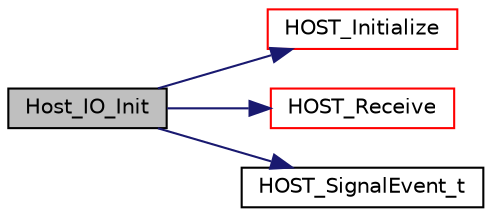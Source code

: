 digraph "Host_IO_Init"
{
  edge [fontname="Helvetica",fontsize="10",labelfontname="Helvetica",labelfontsize="10"];
  node [fontname="Helvetica",fontsize="10",shape=record];
  rankdir="LR";
  Node7 [label="Host_IO_Init",height=0.2,width=0.4,color="black", fillcolor="grey75", style="filled", fontcolor="black"];
  Node7 -> Node8 [color="midnightblue",fontsize="10",style="solid",fontname="Helvetica"];
  Node8 [label="HOST_Initialize",height=0.2,width=0.4,color="red", fillcolor="white", style="filled",URL="$host__interface__service_8c.html#aaa19dab07f472f4f64938a4902ef6eed",tooltip="The function to Initialize the Host. "];
  Node7 -> Node10 [color="midnightblue",fontsize="10",style="solid",fontname="Helvetica"];
  Node10 [label="HOST_Receive",height=0.2,width=0.4,color="red", fillcolor="white", style="filled",URL="$host__interface__service_8c.html#aeb19f7f23fe9119b1a678cf7434a91dc",tooltip="The function to receive data from the host. "];
  Node7 -> Node11 [color="midnightblue",fontsize="10",style="solid",fontname="Helvetica"];
  Node11 [label="HOST_SignalEvent_t",height=0.2,width=0.4,color="black", fillcolor="white", style="filled",URL="$host__io__uart_8c.html#a5f7481a79b18cfdeb27562acebca6ba0",tooltip="Defines the HOST UART signal event handler. "];
}
